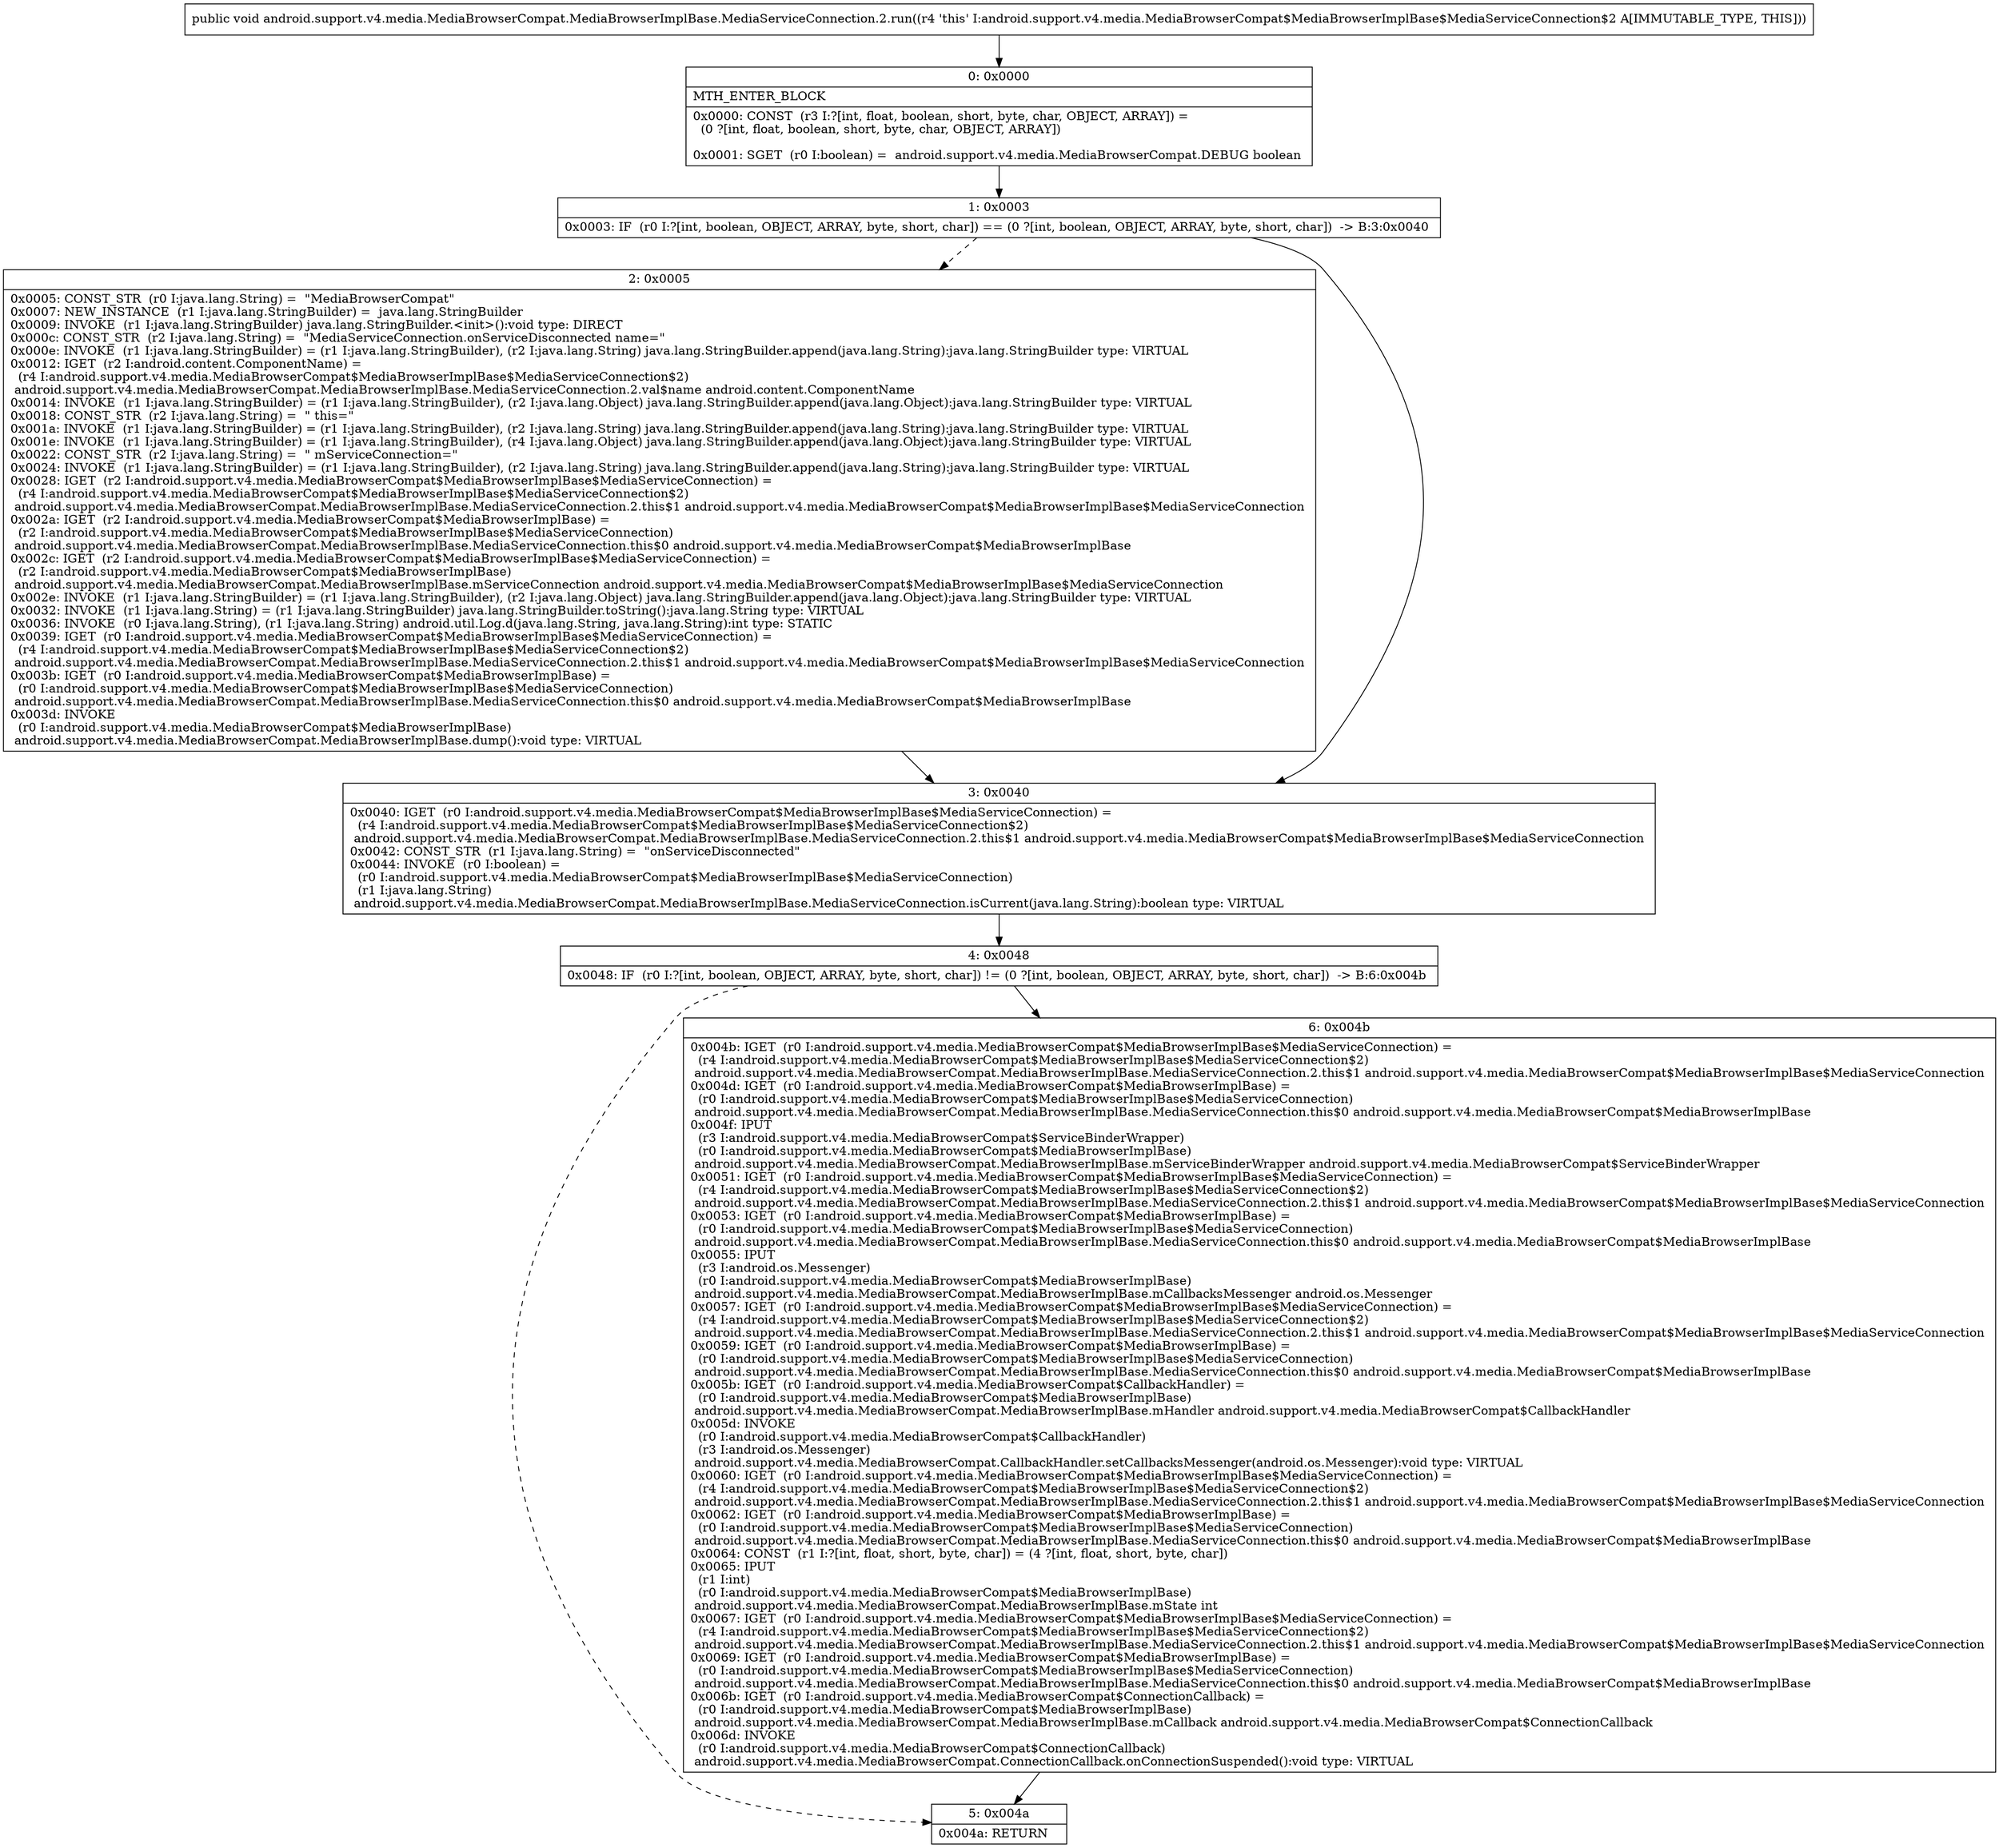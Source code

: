 digraph "CFG forandroid.support.v4.media.MediaBrowserCompat.MediaBrowserImplBase.MediaServiceConnection.2.run()V" {
Node_0 [shape=record,label="{0\:\ 0x0000|MTH_ENTER_BLOCK\l|0x0000: CONST  (r3 I:?[int, float, boolean, short, byte, char, OBJECT, ARRAY]) = \l  (0 ?[int, float, boolean, short, byte, char, OBJECT, ARRAY])\l \l0x0001: SGET  (r0 I:boolean) =  android.support.v4.media.MediaBrowserCompat.DEBUG boolean \l}"];
Node_1 [shape=record,label="{1\:\ 0x0003|0x0003: IF  (r0 I:?[int, boolean, OBJECT, ARRAY, byte, short, char]) == (0 ?[int, boolean, OBJECT, ARRAY, byte, short, char])  \-\> B:3:0x0040 \l}"];
Node_2 [shape=record,label="{2\:\ 0x0005|0x0005: CONST_STR  (r0 I:java.lang.String) =  \"MediaBrowserCompat\" \l0x0007: NEW_INSTANCE  (r1 I:java.lang.StringBuilder) =  java.lang.StringBuilder \l0x0009: INVOKE  (r1 I:java.lang.StringBuilder) java.lang.StringBuilder.\<init\>():void type: DIRECT \l0x000c: CONST_STR  (r2 I:java.lang.String) =  \"MediaServiceConnection.onServiceDisconnected name=\" \l0x000e: INVOKE  (r1 I:java.lang.StringBuilder) = (r1 I:java.lang.StringBuilder), (r2 I:java.lang.String) java.lang.StringBuilder.append(java.lang.String):java.lang.StringBuilder type: VIRTUAL \l0x0012: IGET  (r2 I:android.content.ComponentName) = \l  (r4 I:android.support.v4.media.MediaBrowserCompat$MediaBrowserImplBase$MediaServiceConnection$2)\l android.support.v4.media.MediaBrowserCompat.MediaBrowserImplBase.MediaServiceConnection.2.val$name android.content.ComponentName \l0x0014: INVOKE  (r1 I:java.lang.StringBuilder) = (r1 I:java.lang.StringBuilder), (r2 I:java.lang.Object) java.lang.StringBuilder.append(java.lang.Object):java.lang.StringBuilder type: VIRTUAL \l0x0018: CONST_STR  (r2 I:java.lang.String) =  \" this=\" \l0x001a: INVOKE  (r1 I:java.lang.StringBuilder) = (r1 I:java.lang.StringBuilder), (r2 I:java.lang.String) java.lang.StringBuilder.append(java.lang.String):java.lang.StringBuilder type: VIRTUAL \l0x001e: INVOKE  (r1 I:java.lang.StringBuilder) = (r1 I:java.lang.StringBuilder), (r4 I:java.lang.Object) java.lang.StringBuilder.append(java.lang.Object):java.lang.StringBuilder type: VIRTUAL \l0x0022: CONST_STR  (r2 I:java.lang.String) =  \" mServiceConnection=\" \l0x0024: INVOKE  (r1 I:java.lang.StringBuilder) = (r1 I:java.lang.StringBuilder), (r2 I:java.lang.String) java.lang.StringBuilder.append(java.lang.String):java.lang.StringBuilder type: VIRTUAL \l0x0028: IGET  (r2 I:android.support.v4.media.MediaBrowserCompat$MediaBrowserImplBase$MediaServiceConnection) = \l  (r4 I:android.support.v4.media.MediaBrowserCompat$MediaBrowserImplBase$MediaServiceConnection$2)\l android.support.v4.media.MediaBrowserCompat.MediaBrowserImplBase.MediaServiceConnection.2.this$1 android.support.v4.media.MediaBrowserCompat$MediaBrowserImplBase$MediaServiceConnection \l0x002a: IGET  (r2 I:android.support.v4.media.MediaBrowserCompat$MediaBrowserImplBase) = \l  (r2 I:android.support.v4.media.MediaBrowserCompat$MediaBrowserImplBase$MediaServiceConnection)\l android.support.v4.media.MediaBrowserCompat.MediaBrowserImplBase.MediaServiceConnection.this$0 android.support.v4.media.MediaBrowserCompat$MediaBrowserImplBase \l0x002c: IGET  (r2 I:android.support.v4.media.MediaBrowserCompat$MediaBrowserImplBase$MediaServiceConnection) = \l  (r2 I:android.support.v4.media.MediaBrowserCompat$MediaBrowserImplBase)\l android.support.v4.media.MediaBrowserCompat.MediaBrowserImplBase.mServiceConnection android.support.v4.media.MediaBrowserCompat$MediaBrowserImplBase$MediaServiceConnection \l0x002e: INVOKE  (r1 I:java.lang.StringBuilder) = (r1 I:java.lang.StringBuilder), (r2 I:java.lang.Object) java.lang.StringBuilder.append(java.lang.Object):java.lang.StringBuilder type: VIRTUAL \l0x0032: INVOKE  (r1 I:java.lang.String) = (r1 I:java.lang.StringBuilder) java.lang.StringBuilder.toString():java.lang.String type: VIRTUAL \l0x0036: INVOKE  (r0 I:java.lang.String), (r1 I:java.lang.String) android.util.Log.d(java.lang.String, java.lang.String):int type: STATIC \l0x0039: IGET  (r0 I:android.support.v4.media.MediaBrowserCompat$MediaBrowserImplBase$MediaServiceConnection) = \l  (r4 I:android.support.v4.media.MediaBrowserCompat$MediaBrowserImplBase$MediaServiceConnection$2)\l android.support.v4.media.MediaBrowserCompat.MediaBrowserImplBase.MediaServiceConnection.2.this$1 android.support.v4.media.MediaBrowserCompat$MediaBrowserImplBase$MediaServiceConnection \l0x003b: IGET  (r0 I:android.support.v4.media.MediaBrowserCompat$MediaBrowserImplBase) = \l  (r0 I:android.support.v4.media.MediaBrowserCompat$MediaBrowserImplBase$MediaServiceConnection)\l android.support.v4.media.MediaBrowserCompat.MediaBrowserImplBase.MediaServiceConnection.this$0 android.support.v4.media.MediaBrowserCompat$MediaBrowserImplBase \l0x003d: INVOKE  \l  (r0 I:android.support.v4.media.MediaBrowserCompat$MediaBrowserImplBase)\l android.support.v4.media.MediaBrowserCompat.MediaBrowserImplBase.dump():void type: VIRTUAL \l}"];
Node_3 [shape=record,label="{3\:\ 0x0040|0x0040: IGET  (r0 I:android.support.v4.media.MediaBrowserCompat$MediaBrowserImplBase$MediaServiceConnection) = \l  (r4 I:android.support.v4.media.MediaBrowserCompat$MediaBrowserImplBase$MediaServiceConnection$2)\l android.support.v4.media.MediaBrowserCompat.MediaBrowserImplBase.MediaServiceConnection.2.this$1 android.support.v4.media.MediaBrowserCompat$MediaBrowserImplBase$MediaServiceConnection \l0x0042: CONST_STR  (r1 I:java.lang.String) =  \"onServiceDisconnected\" \l0x0044: INVOKE  (r0 I:boolean) = \l  (r0 I:android.support.v4.media.MediaBrowserCompat$MediaBrowserImplBase$MediaServiceConnection)\l  (r1 I:java.lang.String)\l android.support.v4.media.MediaBrowserCompat.MediaBrowserImplBase.MediaServiceConnection.isCurrent(java.lang.String):boolean type: VIRTUAL \l}"];
Node_4 [shape=record,label="{4\:\ 0x0048|0x0048: IF  (r0 I:?[int, boolean, OBJECT, ARRAY, byte, short, char]) != (0 ?[int, boolean, OBJECT, ARRAY, byte, short, char])  \-\> B:6:0x004b \l}"];
Node_5 [shape=record,label="{5\:\ 0x004a|0x004a: RETURN   \l}"];
Node_6 [shape=record,label="{6\:\ 0x004b|0x004b: IGET  (r0 I:android.support.v4.media.MediaBrowserCompat$MediaBrowserImplBase$MediaServiceConnection) = \l  (r4 I:android.support.v4.media.MediaBrowserCompat$MediaBrowserImplBase$MediaServiceConnection$2)\l android.support.v4.media.MediaBrowserCompat.MediaBrowserImplBase.MediaServiceConnection.2.this$1 android.support.v4.media.MediaBrowserCompat$MediaBrowserImplBase$MediaServiceConnection \l0x004d: IGET  (r0 I:android.support.v4.media.MediaBrowserCompat$MediaBrowserImplBase) = \l  (r0 I:android.support.v4.media.MediaBrowserCompat$MediaBrowserImplBase$MediaServiceConnection)\l android.support.v4.media.MediaBrowserCompat.MediaBrowserImplBase.MediaServiceConnection.this$0 android.support.v4.media.MediaBrowserCompat$MediaBrowserImplBase \l0x004f: IPUT  \l  (r3 I:android.support.v4.media.MediaBrowserCompat$ServiceBinderWrapper)\l  (r0 I:android.support.v4.media.MediaBrowserCompat$MediaBrowserImplBase)\l android.support.v4.media.MediaBrowserCompat.MediaBrowserImplBase.mServiceBinderWrapper android.support.v4.media.MediaBrowserCompat$ServiceBinderWrapper \l0x0051: IGET  (r0 I:android.support.v4.media.MediaBrowserCompat$MediaBrowserImplBase$MediaServiceConnection) = \l  (r4 I:android.support.v4.media.MediaBrowserCompat$MediaBrowserImplBase$MediaServiceConnection$2)\l android.support.v4.media.MediaBrowserCompat.MediaBrowserImplBase.MediaServiceConnection.2.this$1 android.support.v4.media.MediaBrowserCompat$MediaBrowserImplBase$MediaServiceConnection \l0x0053: IGET  (r0 I:android.support.v4.media.MediaBrowserCompat$MediaBrowserImplBase) = \l  (r0 I:android.support.v4.media.MediaBrowserCompat$MediaBrowserImplBase$MediaServiceConnection)\l android.support.v4.media.MediaBrowserCompat.MediaBrowserImplBase.MediaServiceConnection.this$0 android.support.v4.media.MediaBrowserCompat$MediaBrowserImplBase \l0x0055: IPUT  \l  (r3 I:android.os.Messenger)\l  (r0 I:android.support.v4.media.MediaBrowserCompat$MediaBrowserImplBase)\l android.support.v4.media.MediaBrowserCompat.MediaBrowserImplBase.mCallbacksMessenger android.os.Messenger \l0x0057: IGET  (r0 I:android.support.v4.media.MediaBrowserCompat$MediaBrowserImplBase$MediaServiceConnection) = \l  (r4 I:android.support.v4.media.MediaBrowserCompat$MediaBrowserImplBase$MediaServiceConnection$2)\l android.support.v4.media.MediaBrowserCompat.MediaBrowserImplBase.MediaServiceConnection.2.this$1 android.support.v4.media.MediaBrowserCompat$MediaBrowserImplBase$MediaServiceConnection \l0x0059: IGET  (r0 I:android.support.v4.media.MediaBrowserCompat$MediaBrowserImplBase) = \l  (r0 I:android.support.v4.media.MediaBrowserCompat$MediaBrowserImplBase$MediaServiceConnection)\l android.support.v4.media.MediaBrowserCompat.MediaBrowserImplBase.MediaServiceConnection.this$0 android.support.v4.media.MediaBrowserCompat$MediaBrowserImplBase \l0x005b: IGET  (r0 I:android.support.v4.media.MediaBrowserCompat$CallbackHandler) = \l  (r0 I:android.support.v4.media.MediaBrowserCompat$MediaBrowserImplBase)\l android.support.v4.media.MediaBrowserCompat.MediaBrowserImplBase.mHandler android.support.v4.media.MediaBrowserCompat$CallbackHandler \l0x005d: INVOKE  \l  (r0 I:android.support.v4.media.MediaBrowserCompat$CallbackHandler)\l  (r3 I:android.os.Messenger)\l android.support.v4.media.MediaBrowserCompat.CallbackHandler.setCallbacksMessenger(android.os.Messenger):void type: VIRTUAL \l0x0060: IGET  (r0 I:android.support.v4.media.MediaBrowserCompat$MediaBrowserImplBase$MediaServiceConnection) = \l  (r4 I:android.support.v4.media.MediaBrowserCompat$MediaBrowserImplBase$MediaServiceConnection$2)\l android.support.v4.media.MediaBrowserCompat.MediaBrowserImplBase.MediaServiceConnection.2.this$1 android.support.v4.media.MediaBrowserCompat$MediaBrowserImplBase$MediaServiceConnection \l0x0062: IGET  (r0 I:android.support.v4.media.MediaBrowserCompat$MediaBrowserImplBase) = \l  (r0 I:android.support.v4.media.MediaBrowserCompat$MediaBrowserImplBase$MediaServiceConnection)\l android.support.v4.media.MediaBrowserCompat.MediaBrowserImplBase.MediaServiceConnection.this$0 android.support.v4.media.MediaBrowserCompat$MediaBrowserImplBase \l0x0064: CONST  (r1 I:?[int, float, short, byte, char]) = (4 ?[int, float, short, byte, char]) \l0x0065: IPUT  \l  (r1 I:int)\l  (r0 I:android.support.v4.media.MediaBrowserCompat$MediaBrowserImplBase)\l android.support.v4.media.MediaBrowserCompat.MediaBrowserImplBase.mState int \l0x0067: IGET  (r0 I:android.support.v4.media.MediaBrowserCompat$MediaBrowserImplBase$MediaServiceConnection) = \l  (r4 I:android.support.v4.media.MediaBrowserCompat$MediaBrowserImplBase$MediaServiceConnection$2)\l android.support.v4.media.MediaBrowserCompat.MediaBrowserImplBase.MediaServiceConnection.2.this$1 android.support.v4.media.MediaBrowserCompat$MediaBrowserImplBase$MediaServiceConnection \l0x0069: IGET  (r0 I:android.support.v4.media.MediaBrowserCompat$MediaBrowserImplBase) = \l  (r0 I:android.support.v4.media.MediaBrowserCompat$MediaBrowserImplBase$MediaServiceConnection)\l android.support.v4.media.MediaBrowserCompat.MediaBrowserImplBase.MediaServiceConnection.this$0 android.support.v4.media.MediaBrowserCompat$MediaBrowserImplBase \l0x006b: IGET  (r0 I:android.support.v4.media.MediaBrowserCompat$ConnectionCallback) = \l  (r0 I:android.support.v4.media.MediaBrowserCompat$MediaBrowserImplBase)\l android.support.v4.media.MediaBrowserCompat.MediaBrowserImplBase.mCallback android.support.v4.media.MediaBrowserCompat$ConnectionCallback \l0x006d: INVOKE  \l  (r0 I:android.support.v4.media.MediaBrowserCompat$ConnectionCallback)\l android.support.v4.media.MediaBrowserCompat.ConnectionCallback.onConnectionSuspended():void type: VIRTUAL \l}"];
MethodNode[shape=record,label="{public void android.support.v4.media.MediaBrowserCompat.MediaBrowserImplBase.MediaServiceConnection.2.run((r4 'this' I:android.support.v4.media.MediaBrowserCompat$MediaBrowserImplBase$MediaServiceConnection$2 A[IMMUTABLE_TYPE, THIS])) }"];
MethodNode -> Node_0;
Node_0 -> Node_1;
Node_1 -> Node_2[style=dashed];
Node_1 -> Node_3;
Node_2 -> Node_3;
Node_3 -> Node_4;
Node_4 -> Node_5[style=dashed];
Node_4 -> Node_6;
Node_6 -> Node_5;
}


